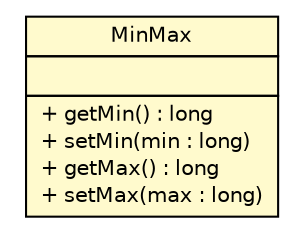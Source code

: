 #!/usr/local/bin/dot
#
# Class diagram 
# Generated by UMLGraph version 5.1 (http://www.umlgraph.org/)
#

digraph G {
	edge [fontname="Helvetica",fontsize=10,labelfontname="Helvetica",labelfontsize=10];
	node [fontname="Helvetica",fontsize=10,shape=plaintext];
	nodesep=0.25;
	ranksep=0.5;
	rankdir=LR;
	// com.inn.headstartdemo.utils.QueryObject.MinMax
	c55848 [label=<<table title="com.inn.headstartdemo.utils.QueryObject.MinMax" border="0" cellborder="1" cellspacing="0" cellpadding="2" port="p" bgcolor="lemonChiffon" href="./QueryObject.MinMax.html">
		<tr><td><table border="0" cellspacing="0" cellpadding="1">
<tr><td align="center" balign="center"> MinMax </td></tr>
		</table></td></tr>
		<tr><td><table border="0" cellspacing="0" cellpadding="1">
<tr><td align="left" balign="left">  </td></tr>
		</table></td></tr>
		<tr><td><table border="0" cellspacing="0" cellpadding="1">
<tr><td align="left" balign="left"> + getMin() : long </td></tr>
<tr><td align="left" balign="left"> + setMin(min : long) </td></tr>
<tr><td align="left" balign="left"> + getMax() : long </td></tr>
<tr><td align="left" balign="left"> + setMax(max : long) </td></tr>
		</table></td></tr>
		</table>>, fontname="Helvetica", fontcolor="black", fontsize=10.0];
}

